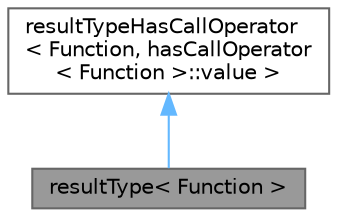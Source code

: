 digraph "resultType&lt; Function &gt;"
{
 // LATEX_PDF_SIZE
  bgcolor="transparent";
  edge [fontname=Helvetica,fontsize=10,labelfontname=Helvetica,labelfontsize=10];
  node [fontname=Helvetica,fontsize=10,shape=box,height=0.2,width=0.4];
  Node1 [id="Node000001",label="resultType\< Function \>",height=0.2,width=0.4,color="gray40", fillcolor="grey60", style="filled", fontcolor="black",tooltip=" "];
  Node2 -> Node1 [id="edge1_Node000001_Node000002",dir="back",color="steelblue1",style="solid",tooltip=" "];
  Node2 [id="Node000002",label="resultTypeHasCallOperator\l\< Function, hasCallOperator\l\< Function \>::value \>",height=0.2,width=0.4,color="gray40", fillcolor="white", style="filled",URL="$struct_async_1_1result_type_has_call_operator.html",tooltip=" "];
}
